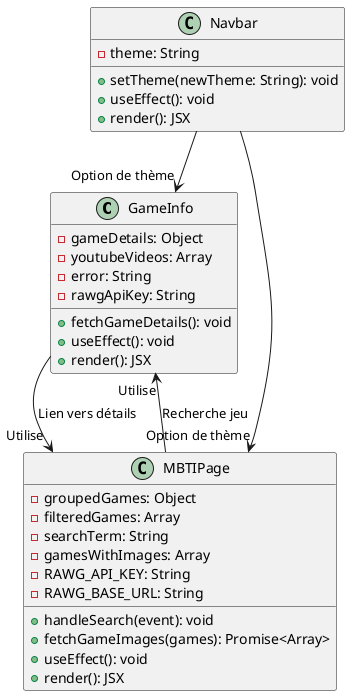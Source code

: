 @startuml

' Définition des classes
class GameInfo {
  - gameDetails: Object
  - youtubeVideos: Array
  - error: String
  - rawgApiKey: String
  + fetchGameDetails(): void
  + useEffect(): void
  + render(): JSX
}

class MBTIPage {
  - groupedGames: Object
  - filteredGames: Array
  - searchTerm: String
  - gamesWithImages: Array
  - RAWG_API_KEY: String
  - RAWG_BASE_URL: String
  + handleSearch(event): void
  + fetchGameImages(games): Promise<Array>
  + useEffect(): void
  + render(): JSX
}

class Navbar {
  - theme: String
  + setTheme(newTheme: String): void
  + useEffect(): void
  + render(): JSX
}

' Relations
GameInfo --> "Utilise" MBTIPage : "Lien vers détails"
MBTIPage --> "Utilise" GameInfo : "Recherche jeu"
Navbar --> "Option de thème" GameInfo
Navbar --> "Option de thème" MBTIPage

@enduml
